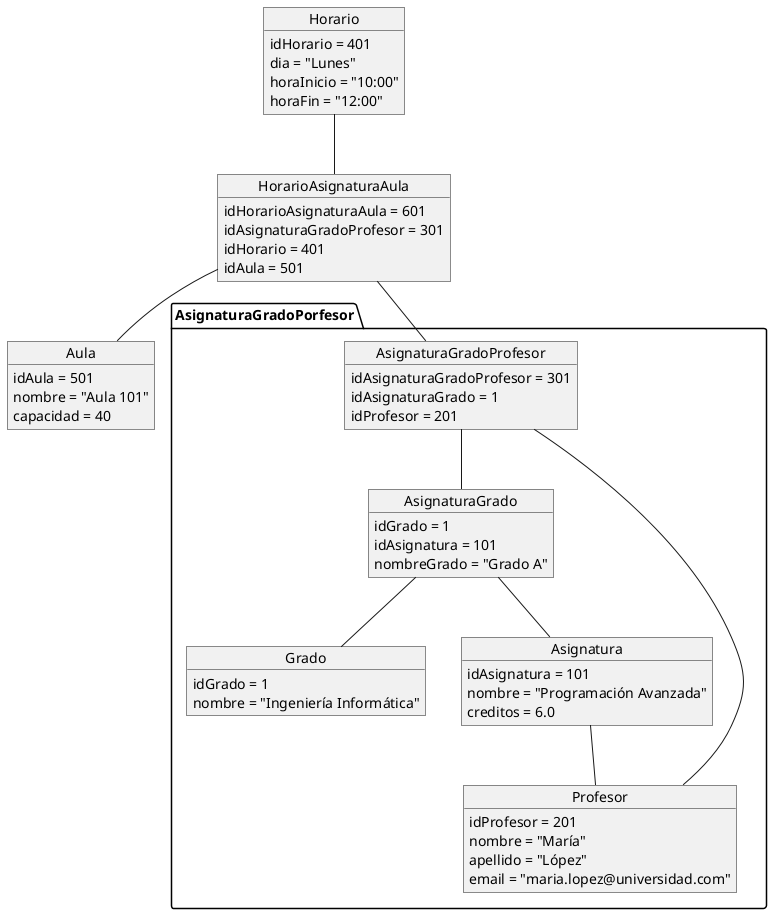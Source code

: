 @startuml
object Horario {
  idHorario = 401
  dia = "Lunes"
  horaInicio = "10:00"
  horaFin = "12:00"
}

object HorarioAsignaturaAula {
  idHorarioAsignaturaAula = 601
  idAsignaturaGradoProfesor = 301
  idHorario = 401
  idAula = 501
}

object Aula {
  idAula = 501
  nombre = "Aula 101"
  capacidad = 40
}

package "AsignaturaGradoPorfesor" {
object Grado {
  idGrado = 1
  nombre = "Ingeniería Informática"
}

object Asignatura {
  idAsignatura = 101
  nombre = "Programación Avanzada"
  creditos = 6.0
}

object AsignaturaGrado {
  idGrado = 1
  idAsignatura = 101
  nombreGrado = "Grado A"
}

object Profesor {
  idProfesor = 201
  nombre = "María"
  apellido = "López"
  email = "maria.lopez@universidad.com"
}

object AsignaturaGradoProfesor {
  idAsignaturaGradoProfesor = 301
  idAsignaturaGrado = 1
  idProfesor = 201
}
}

AsignaturaGradoProfesor -- AsignaturaGrado
AsignaturaGradoProfesor -- Profesor
AsignaturaGrado -- Grado
AsignaturaGrado -- Asignatura
Asignatura -- Profesor
Horario -- HorarioAsignaturaAula
HorarioAsignaturaAula -- Aula
HorarioAsignaturaAula -- AsignaturaGradoProfesor

@enduml